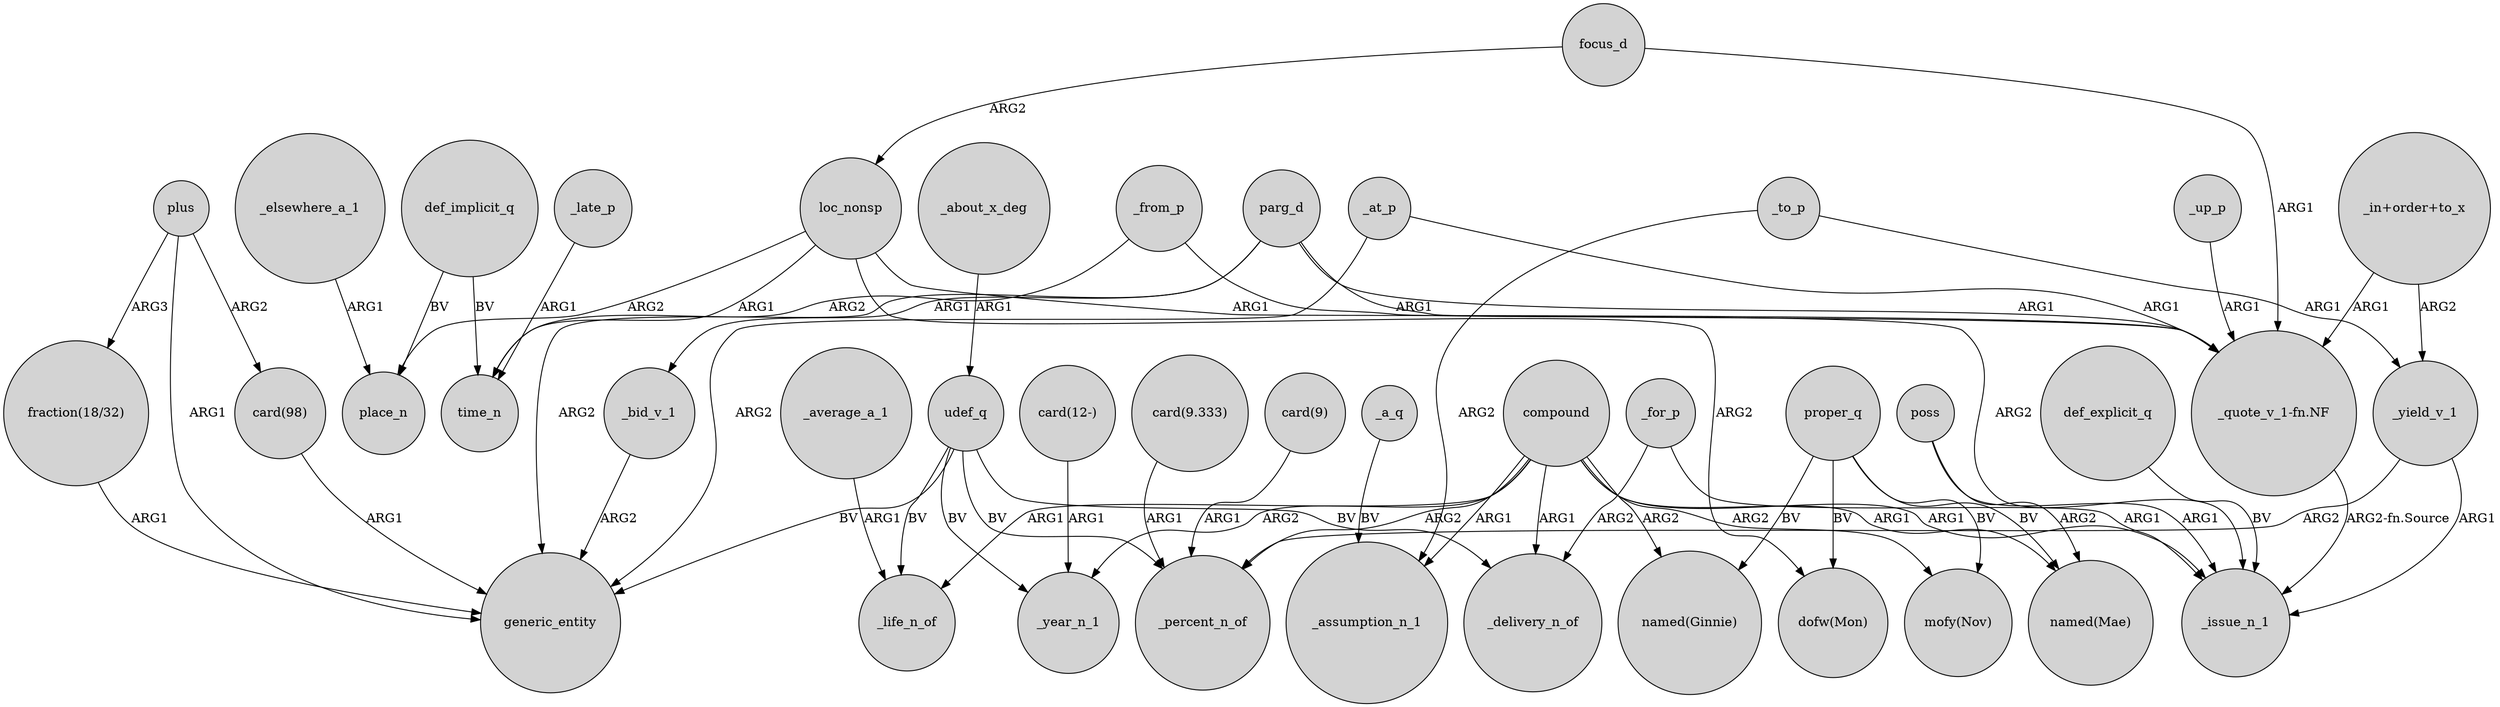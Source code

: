 digraph {
	node [shape=circle style=filled]
	_late_p -> time_n [label=ARG1]
	focus_d -> loc_nonsp [label=ARG2]
	_for_p -> _issue_n_1 [label=ARG1]
	"card(9)" -> _percent_n_of [label=ARG1]
	def_explicit_q -> _issue_n_1 [label=BV]
	compound -> _life_n_of [label=ARG1]
	udef_q -> generic_entity [label=BV]
	compound -> _assumption_n_1 [label=ARG1]
	poss -> "named(Mae)" [label=ARG2]
	parg_d -> _bid_v_1 [label=ARG1]
	compound -> "named(Mae)" [label=ARG1]
	proper_q -> "named(Mae)" [label=BV]
	compound -> "named(Ginnie)" [label=ARG2]
	_at_p -> generic_entity [label=ARG2]
	udef_q -> _life_n_of [label=BV]
	udef_q -> _delivery_n_of [label=BV]
	parg_d -> generic_entity [label=ARG2]
	proper_q -> "named(Ginnie)" [label=BV]
	_yield_v_1 -> _issue_n_1 [label=ARG1]
	def_implicit_q -> place_n [label=BV]
	loc_nonsp -> "_quote_v_1-fn.NF" [label=ARG1]
	_at_p -> "_quote_v_1-fn.NF" [label=ARG1]
	proper_q -> "mofy(Nov)" [label=BV]
	_bid_v_1 -> generic_entity [label=ARG2]
	plus -> "card(98)" [label=ARG2]
	_from_p -> "_quote_v_1-fn.NF" [label=ARG1]
	compound -> _percent_n_of [label=ARG2]
	"card(98)" -> generic_entity [label=ARG1]
	loc_nonsp -> time_n [label=ARG1]
	_about_x_deg -> udef_q [label=ARG1]
	parg_d -> "_quote_v_1-fn.NF" [label=ARG1]
	"_in+order+to_x" -> "_quote_v_1-fn.NF" [label=ARG1]
	"card(12-)" -> _year_n_1 [label=ARG1]
	focus_d -> "_quote_v_1-fn.NF" [label=ARG1]
	compound -> _delivery_n_of [label=ARG1]
	_up_p -> "_quote_v_1-fn.NF" [label=ARG1]
	_to_p -> _assumption_n_1 [label=ARG2]
	_elsewhere_a_1 -> place_n [label=ARG1]
	"_in+order+to_x" -> _yield_v_1 [label=ARG2]
	compound -> "mofy(Nov)" [label=ARG2]
	proper_q -> "dofw(Mon)" [label=BV]
	_from_p -> time_n [label=ARG2]
	_for_p -> _delivery_n_of [label=ARG2]
	"card(9.333)" -> _percent_n_of [label=ARG1]
	_to_p -> _yield_v_1 [label=ARG1]
	compound -> _issue_n_1 [label=ARG1]
	poss -> _issue_n_1 [label=ARG1]
	plus -> "fraction(18/32)" [label=ARG3]
	_yield_v_1 -> _percent_n_of [label=ARG2]
	loc_nonsp -> "dofw(Mon)" [label=ARG2]
	loc_nonsp -> place_n [label=ARG2]
	parg_d -> _issue_n_1 [label=ARG2]
	_a_q -> _assumption_n_1 [label=BV]
	udef_q -> _year_n_1 [label=BV]
	udef_q -> _percent_n_of [label=BV]
	"fraction(18/32)" -> generic_entity [label=ARG1]
	_average_a_1 -> _life_n_of [label=ARG1]
	"_quote_v_1-fn.NF" -> _issue_n_1 [label="ARG2-fn.Source"]
	compound -> _year_n_1 [label=ARG2]
	def_implicit_q -> time_n [label=BV]
	plus -> generic_entity [label=ARG1]
}
